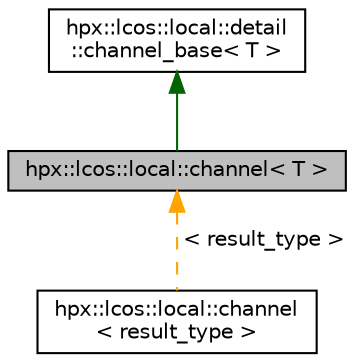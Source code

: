 digraph "hpx::lcos::local::channel&lt; T &gt;"
{
  edge [fontname="Helvetica",fontsize="10",labelfontname="Helvetica",labelfontsize="10"];
  node [fontname="Helvetica",fontsize="10",shape=record];
  Node0 [label="hpx::lcos::local::channel\< T \>",height=0.2,width=0.4,color="black", fillcolor="grey75", style="filled", fontcolor="black"];
  Node1 -> Node0 [dir="back",color="darkgreen",fontsize="10",style="solid",fontname="Helvetica"];
  Node1 [label="hpx::lcos::local::detail\l::channel_base\< T \>",height=0.2,width=0.4,color="black", fillcolor="white", style="filled",URL="$de/d49/classhpx_1_1lcos_1_1local_1_1detail_1_1channel__base.html"];
  Node0 -> Node2 [dir="back",color="orange",fontsize="10",style="dashed",label=" \< result_type \>" ,fontname="Helvetica"];
  Node2 [label="hpx::lcos::local::channel\l\< result_type \>",height=0.2,width=0.4,color="black", fillcolor="white", style="filled",URL="$d5/d55/classhpx_1_1lcos_1_1local_1_1channel.html"];
}
